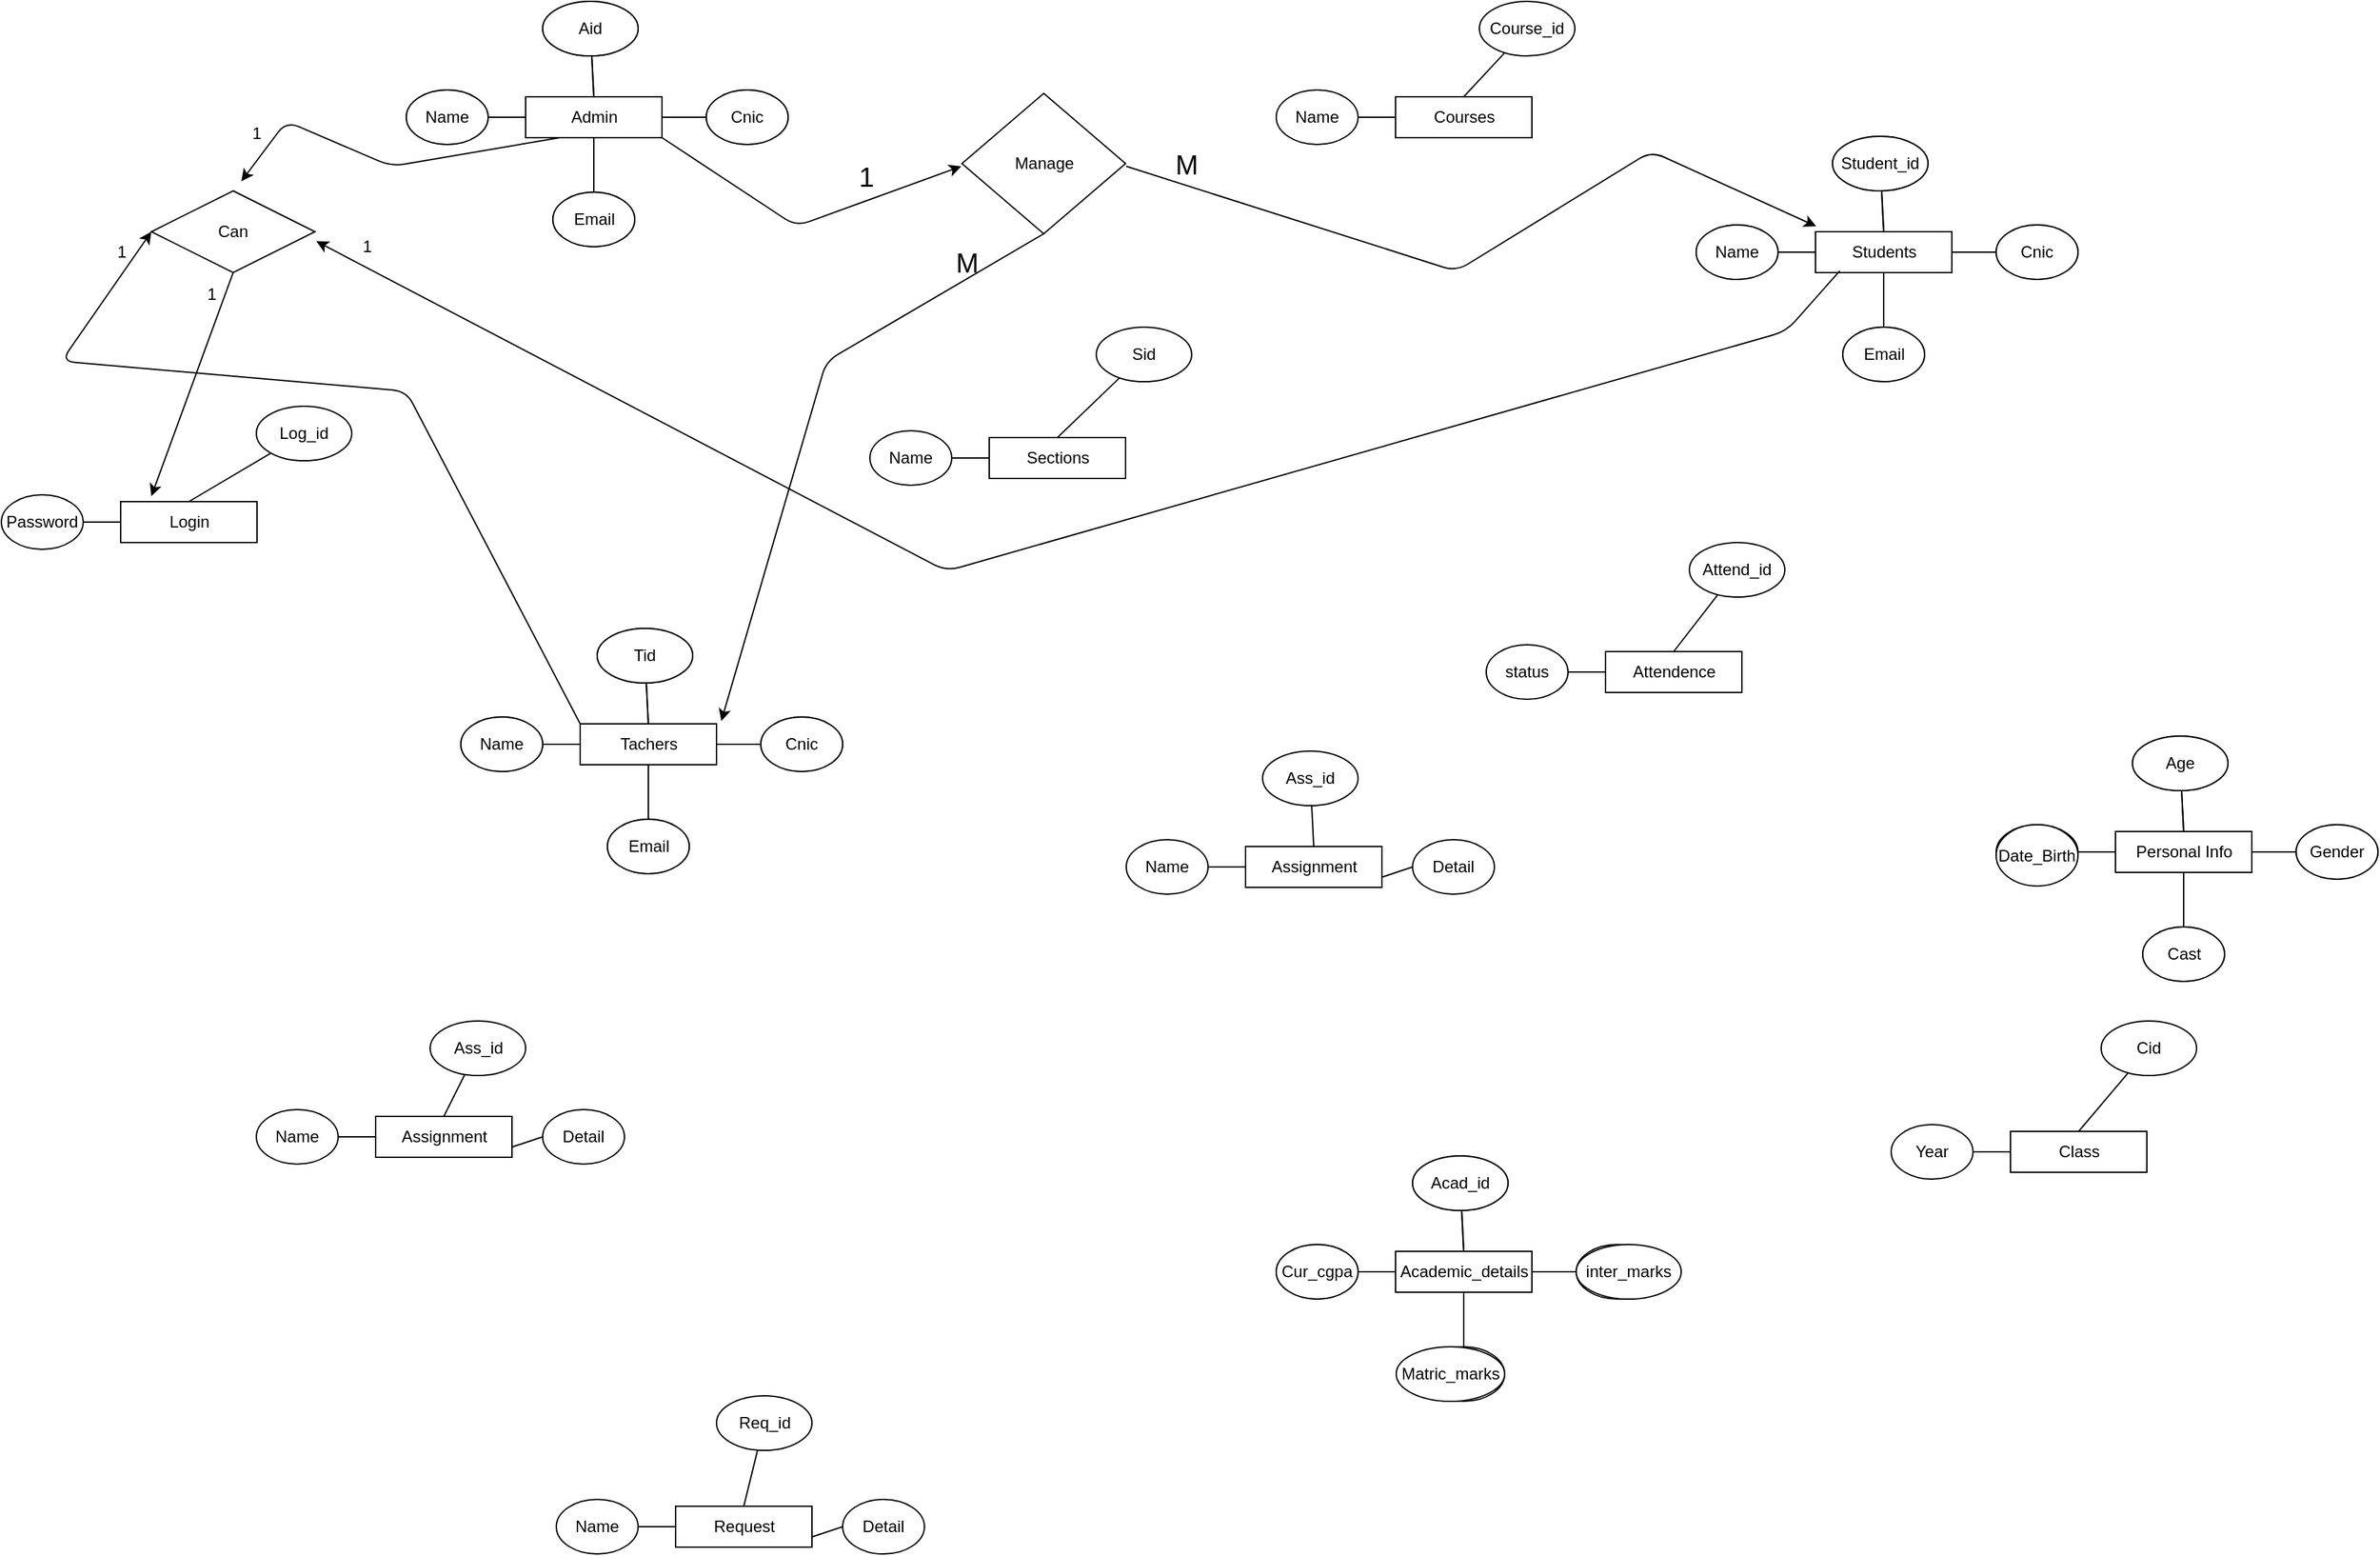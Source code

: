 <mxfile version="13.4.2" type="github">
  <diagram id="qu2YKcgJwEFux7egyNYc" name="Page-1">
    <mxGraphModel dx="1635" dy="770" grid="1" gridSize="11" guides="1" tooltips="1" connect="1" arrows="1" fold="1" page="1" pageScale="1" pageWidth="2000" pageHeight="2000" math="0" shadow="0">
      <root>
        <object label="" id="0">
          <mxCell />
        </object>
        <mxCell id="1" parent="0" />
        <mxCell id="7ZN2Juc46d9L3Nv0C-_P-180" value="Admin" style="rounded=0;whiteSpace=wrap;html=1;" vertex="1" parent="1">
          <mxGeometry x="406.5" y="114" width="100" height="30" as="geometry" />
        </mxCell>
        <mxCell id="7ZN2Juc46d9L3Nv0C-_P-181" value="" style="endArrow=none;html=1;exitX=0.5;exitY=0;exitDx=0;exitDy=0;" edge="1" source="7ZN2Juc46d9L3Nv0C-_P-180" target="7ZN2Juc46d9L3Nv0C-_P-182" parent="1">
          <mxGeometry width="50" height="50" relative="1" as="geometry">
            <mxPoint x="449" y="114" as="sourcePoint" />
            <mxPoint x="484" y="84" as="targetPoint" />
          </mxGeometry>
        </mxCell>
        <mxCell id="7ZN2Juc46d9L3Nv0C-_P-182" value="Aid" style="ellipse;whiteSpace=wrap;html=1;" vertex="1" parent="1">
          <mxGeometry x="419" y="44" width="70" height="40" as="geometry" />
        </mxCell>
        <mxCell id="7ZN2Juc46d9L3Nv0C-_P-183" value="" style="endArrow=none;html=1;entryX=0;entryY=0.5;entryDx=0;entryDy=0;" edge="1" target="7ZN2Juc46d9L3Nv0C-_P-180" parent="1">
          <mxGeometry width="50" height="50" relative="1" as="geometry">
            <mxPoint x="369" y="129" as="sourcePoint" />
            <mxPoint x="399" y="124" as="targetPoint" />
          </mxGeometry>
        </mxCell>
        <mxCell id="7ZN2Juc46d9L3Nv0C-_P-184" value="Name" style="ellipse;whiteSpace=wrap;html=1;" vertex="1" parent="1">
          <mxGeometry x="319" y="109" width="60" height="40" as="geometry" />
        </mxCell>
        <mxCell id="7ZN2Juc46d9L3Nv0C-_P-185" value="Cnic" style="ellipse;whiteSpace=wrap;html=1;" vertex="1" parent="1">
          <mxGeometry x="539" y="109" width="60" height="40" as="geometry" />
        </mxCell>
        <mxCell id="7ZN2Juc46d9L3Nv0C-_P-186" value="" style="endArrow=none;html=1;" edge="1" source="7ZN2Juc46d9L3Nv0C-_P-180" parent="1">
          <mxGeometry width="50" height="50" relative="1" as="geometry">
            <mxPoint x="506.5" y="179" as="sourcePoint" />
            <mxPoint x="539" y="129" as="targetPoint" />
          </mxGeometry>
        </mxCell>
        <mxCell id="7ZN2Juc46d9L3Nv0C-_P-187" value="Email" style="ellipse;whiteSpace=wrap;html=1;" vertex="1" parent="1">
          <mxGeometry x="426.5" y="184" width="60" height="40" as="geometry" />
        </mxCell>
        <mxCell id="7ZN2Juc46d9L3Nv0C-_P-188" value="" style="endArrow=none;html=1;exitX=0.5;exitY=1;exitDx=0;exitDy=0;entryX=0.5;entryY=0;entryDx=0;entryDy=0;" edge="1" source="7ZN2Juc46d9L3Nv0C-_P-180" target="7ZN2Juc46d9L3Nv0C-_P-187" parent="1">
          <mxGeometry width="50" height="50" relative="1" as="geometry">
            <mxPoint x="459" y="154" as="sourcePoint" />
            <mxPoint x="459" y="174" as="targetPoint" />
          </mxGeometry>
        </mxCell>
        <mxCell id="7ZN2Juc46d9L3Nv0C-_P-189" value="Admin" style="rounded=0;whiteSpace=wrap;html=1;" vertex="1" parent="1">
          <mxGeometry x="406.5" y="114" width="100" height="30" as="geometry" />
        </mxCell>
        <mxCell id="7ZN2Juc46d9L3Nv0C-_P-190" value="" style="endArrow=none;html=1;exitX=0.5;exitY=0;exitDx=0;exitDy=0;" edge="1" source="7ZN2Juc46d9L3Nv0C-_P-189" target="7ZN2Juc46d9L3Nv0C-_P-191" parent="1">
          <mxGeometry width="50" height="50" relative="1" as="geometry">
            <mxPoint x="449" y="114" as="sourcePoint" />
            <mxPoint x="484" y="84" as="targetPoint" />
          </mxGeometry>
        </mxCell>
        <mxCell id="7ZN2Juc46d9L3Nv0C-_P-191" value="Aid" style="ellipse;whiteSpace=wrap;html=1;" vertex="1" parent="1">
          <mxGeometry x="419" y="44" width="70" height="40" as="geometry" />
        </mxCell>
        <mxCell id="7ZN2Juc46d9L3Nv0C-_P-192" value="" style="endArrow=none;html=1;entryX=0;entryY=0.5;entryDx=0;entryDy=0;" edge="1" target="7ZN2Juc46d9L3Nv0C-_P-189" parent="1">
          <mxGeometry width="50" height="50" relative="1" as="geometry">
            <mxPoint x="369" y="129" as="sourcePoint" />
            <mxPoint x="399" y="124" as="targetPoint" />
          </mxGeometry>
        </mxCell>
        <mxCell id="7ZN2Juc46d9L3Nv0C-_P-193" value="Name" style="ellipse;whiteSpace=wrap;html=1;" vertex="1" parent="1">
          <mxGeometry x="319" y="109" width="60" height="40" as="geometry" />
        </mxCell>
        <mxCell id="7ZN2Juc46d9L3Nv0C-_P-194" value="Cnic" style="ellipse;whiteSpace=wrap;html=1;" vertex="1" parent="1">
          <mxGeometry x="539" y="109" width="60" height="40" as="geometry" />
        </mxCell>
        <mxCell id="7ZN2Juc46d9L3Nv0C-_P-195" value="" style="endArrow=none;html=1;" edge="1" source="7ZN2Juc46d9L3Nv0C-_P-189" parent="1">
          <mxGeometry width="50" height="50" relative="1" as="geometry">
            <mxPoint x="506.5" y="179" as="sourcePoint" />
            <mxPoint x="539" y="129" as="targetPoint" />
          </mxGeometry>
        </mxCell>
        <mxCell id="7ZN2Juc46d9L3Nv0C-_P-196" value="Email" style="ellipse;whiteSpace=wrap;html=1;" vertex="1" parent="1">
          <mxGeometry x="426.5" y="184" width="60" height="40" as="geometry" />
        </mxCell>
        <mxCell id="7ZN2Juc46d9L3Nv0C-_P-197" value="" style="endArrow=none;html=1;exitX=0.5;exitY=1;exitDx=0;exitDy=0;entryX=0.5;entryY=0;entryDx=0;entryDy=0;" edge="1" source="7ZN2Juc46d9L3Nv0C-_P-189" target="7ZN2Juc46d9L3Nv0C-_P-196" parent="1">
          <mxGeometry width="50" height="50" relative="1" as="geometry">
            <mxPoint x="459" y="154" as="sourcePoint" />
            <mxPoint x="459" y="174" as="targetPoint" />
          </mxGeometry>
        </mxCell>
        <mxCell id="7ZN2Juc46d9L3Nv0C-_P-203" value="Sections" style="rounded=0;whiteSpace=wrap;html=1;" vertex="1" parent="1">
          <mxGeometry x="746.5" y="364" width="100" height="30" as="geometry" />
        </mxCell>
        <mxCell id="7ZN2Juc46d9L3Nv0C-_P-204" value="" style="endArrow=none;html=1;exitX=0.5;exitY=0;exitDx=0;exitDy=0;" edge="1" source="7ZN2Juc46d9L3Nv0C-_P-203" target="7ZN2Juc46d9L3Nv0C-_P-205" parent="1">
          <mxGeometry width="50" height="50" relative="1" as="geometry">
            <mxPoint x="789" y="364" as="sourcePoint" />
            <mxPoint x="824" y="334" as="targetPoint" />
          </mxGeometry>
        </mxCell>
        <mxCell id="7ZN2Juc46d9L3Nv0C-_P-205" value="Sid" style="ellipse;whiteSpace=wrap;html=1;" vertex="1" parent="1">
          <mxGeometry x="825" y="283" width="70" height="40" as="geometry" />
        </mxCell>
        <mxCell id="7ZN2Juc46d9L3Nv0C-_P-206" value="" style="endArrow=none;html=1;entryX=0;entryY=0.5;entryDx=0;entryDy=0;" edge="1" target="7ZN2Juc46d9L3Nv0C-_P-203" parent="1">
          <mxGeometry width="50" height="50" relative="1" as="geometry">
            <mxPoint x="709" y="379" as="sourcePoint" />
            <mxPoint x="739" y="374" as="targetPoint" />
          </mxGeometry>
        </mxCell>
        <mxCell id="7ZN2Juc46d9L3Nv0C-_P-207" value="Name" style="ellipse;whiteSpace=wrap;html=1;" vertex="1" parent="1">
          <mxGeometry x="659" y="359" width="60" height="40" as="geometry" />
        </mxCell>
        <mxCell id="7ZN2Juc46d9L3Nv0C-_P-208" value="Admin" style="rounded=0;whiteSpace=wrap;html=1;" vertex="1" parent="1">
          <mxGeometry x="446.5" y="574" width="100" height="30" as="geometry" />
        </mxCell>
        <mxCell id="7ZN2Juc46d9L3Nv0C-_P-209" value="" style="endArrow=none;html=1;exitX=0.5;exitY=0;exitDx=0;exitDy=0;" edge="1" source="7ZN2Juc46d9L3Nv0C-_P-208" target="7ZN2Juc46d9L3Nv0C-_P-210" parent="1">
          <mxGeometry width="50" height="50" relative="1" as="geometry">
            <mxPoint x="489" y="574" as="sourcePoint" />
            <mxPoint x="524" y="544" as="targetPoint" />
          </mxGeometry>
        </mxCell>
        <mxCell id="7ZN2Juc46d9L3Nv0C-_P-210" value="Aid" style="ellipse;whiteSpace=wrap;html=1;" vertex="1" parent="1">
          <mxGeometry x="459" y="504" width="70" height="40" as="geometry" />
        </mxCell>
        <mxCell id="7ZN2Juc46d9L3Nv0C-_P-211" value="" style="endArrow=none;html=1;entryX=0;entryY=0.5;entryDx=0;entryDy=0;" edge="1" target="7ZN2Juc46d9L3Nv0C-_P-208" parent="1">
          <mxGeometry width="50" height="50" relative="1" as="geometry">
            <mxPoint x="409" y="589" as="sourcePoint" />
            <mxPoint x="439" y="584" as="targetPoint" />
          </mxGeometry>
        </mxCell>
        <mxCell id="7ZN2Juc46d9L3Nv0C-_P-212" value="Name" style="ellipse;whiteSpace=wrap;html=1;" vertex="1" parent="1">
          <mxGeometry x="359" y="569" width="60" height="40" as="geometry" />
        </mxCell>
        <mxCell id="7ZN2Juc46d9L3Nv0C-_P-213" value="Cnic" style="ellipse;whiteSpace=wrap;html=1;" vertex="1" parent="1">
          <mxGeometry x="579" y="569" width="60" height="40" as="geometry" />
        </mxCell>
        <mxCell id="7ZN2Juc46d9L3Nv0C-_P-214" value="" style="endArrow=none;html=1;" edge="1" source="7ZN2Juc46d9L3Nv0C-_P-208" parent="1">
          <mxGeometry width="50" height="50" relative="1" as="geometry">
            <mxPoint x="546.5" y="639" as="sourcePoint" />
            <mxPoint x="579" y="589" as="targetPoint" />
          </mxGeometry>
        </mxCell>
        <mxCell id="7ZN2Juc46d9L3Nv0C-_P-215" value="Email" style="ellipse;whiteSpace=wrap;html=1;" vertex="1" parent="1">
          <mxGeometry x="466.5" y="644" width="60" height="40" as="geometry" />
        </mxCell>
        <mxCell id="7ZN2Juc46d9L3Nv0C-_P-216" value="" style="endArrow=none;html=1;exitX=0.5;exitY=1;exitDx=0;exitDy=0;entryX=0.5;entryY=0;entryDx=0;entryDy=0;" edge="1" source="7ZN2Juc46d9L3Nv0C-_P-208" target="7ZN2Juc46d9L3Nv0C-_P-215" parent="1">
          <mxGeometry width="50" height="50" relative="1" as="geometry">
            <mxPoint x="499" y="614" as="sourcePoint" />
            <mxPoint x="499" y="634" as="targetPoint" />
          </mxGeometry>
        </mxCell>
        <mxCell id="7ZN2Juc46d9L3Nv0C-_P-217" value="Tachers" style="rounded=0;whiteSpace=wrap;html=1;" vertex="1" parent="1">
          <mxGeometry x="446.5" y="574" width="100" height="30" as="geometry" />
        </mxCell>
        <mxCell id="7ZN2Juc46d9L3Nv0C-_P-218" value="" style="endArrow=none;html=1;exitX=0.5;exitY=0;exitDx=0;exitDy=0;" edge="1" source="7ZN2Juc46d9L3Nv0C-_P-217" target="7ZN2Juc46d9L3Nv0C-_P-219" parent="1">
          <mxGeometry width="50" height="50" relative="1" as="geometry">
            <mxPoint x="489" y="574" as="sourcePoint" />
            <mxPoint x="524" y="544" as="targetPoint" />
          </mxGeometry>
        </mxCell>
        <mxCell id="7ZN2Juc46d9L3Nv0C-_P-219" value="Tid" style="ellipse;whiteSpace=wrap;html=1;" vertex="1" parent="1">
          <mxGeometry x="459" y="504" width="70" height="40" as="geometry" />
        </mxCell>
        <mxCell id="7ZN2Juc46d9L3Nv0C-_P-220" value="" style="endArrow=none;html=1;entryX=0;entryY=0.5;entryDx=0;entryDy=0;" edge="1" target="7ZN2Juc46d9L3Nv0C-_P-217" parent="1">
          <mxGeometry width="50" height="50" relative="1" as="geometry">
            <mxPoint x="409" y="589" as="sourcePoint" />
            <mxPoint x="439" y="584" as="targetPoint" />
          </mxGeometry>
        </mxCell>
        <mxCell id="7ZN2Juc46d9L3Nv0C-_P-221" value="Name" style="ellipse;whiteSpace=wrap;html=1;" vertex="1" parent="1">
          <mxGeometry x="359" y="569" width="60" height="40" as="geometry" />
        </mxCell>
        <mxCell id="7ZN2Juc46d9L3Nv0C-_P-222" value="Cnic" style="ellipse;whiteSpace=wrap;html=1;" vertex="1" parent="1">
          <mxGeometry x="579" y="569" width="60" height="40" as="geometry" />
        </mxCell>
        <mxCell id="7ZN2Juc46d9L3Nv0C-_P-223" value="" style="endArrow=none;html=1;" edge="1" source="7ZN2Juc46d9L3Nv0C-_P-217" parent="1">
          <mxGeometry width="50" height="50" relative="1" as="geometry">
            <mxPoint x="546.5" y="639" as="sourcePoint" />
            <mxPoint x="579" y="589" as="targetPoint" />
          </mxGeometry>
        </mxCell>
        <mxCell id="7ZN2Juc46d9L3Nv0C-_P-224" value="Email" style="ellipse;whiteSpace=wrap;html=1;" vertex="1" parent="1">
          <mxGeometry x="466.5" y="644" width="60" height="40" as="geometry" />
        </mxCell>
        <mxCell id="7ZN2Juc46d9L3Nv0C-_P-225" value="" style="endArrow=none;html=1;exitX=0.5;exitY=1;exitDx=0;exitDy=0;entryX=0.5;entryY=0;entryDx=0;entryDy=0;" edge="1" source="7ZN2Juc46d9L3Nv0C-_P-217" target="7ZN2Juc46d9L3Nv0C-_P-224" parent="1">
          <mxGeometry width="50" height="50" relative="1" as="geometry">
            <mxPoint x="499" y="614" as="sourcePoint" />
            <mxPoint x="499" y="634" as="targetPoint" />
          </mxGeometry>
        </mxCell>
        <mxCell id="7ZN2Juc46d9L3Nv0C-_P-244" value="Admin" style="rounded=0;whiteSpace=wrap;html=1;" vertex="1" parent="1">
          <mxGeometry x="1352.5" y="213" width="100" height="30" as="geometry" />
        </mxCell>
        <mxCell id="7ZN2Juc46d9L3Nv0C-_P-245" value="" style="endArrow=none;html=1;exitX=0.5;exitY=0;exitDx=0;exitDy=0;" edge="1" source="7ZN2Juc46d9L3Nv0C-_P-244" target="7ZN2Juc46d9L3Nv0C-_P-246" parent="1">
          <mxGeometry width="50" height="50" relative="1" as="geometry">
            <mxPoint x="1395" y="213" as="sourcePoint" />
            <mxPoint x="1430" y="183" as="targetPoint" />
          </mxGeometry>
        </mxCell>
        <mxCell id="7ZN2Juc46d9L3Nv0C-_P-246" value="Aid" style="ellipse;whiteSpace=wrap;html=1;" vertex="1" parent="1">
          <mxGeometry x="1365" y="143" width="70" height="40" as="geometry" />
        </mxCell>
        <mxCell id="7ZN2Juc46d9L3Nv0C-_P-247" value="" style="endArrow=none;html=1;entryX=0;entryY=0.5;entryDx=0;entryDy=0;" edge="1" target="7ZN2Juc46d9L3Nv0C-_P-244" parent="1">
          <mxGeometry width="50" height="50" relative="1" as="geometry">
            <mxPoint x="1315" y="228" as="sourcePoint" />
            <mxPoint x="1345" y="223" as="targetPoint" />
          </mxGeometry>
        </mxCell>
        <mxCell id="7ZN2Juc46d9L3Nv0C-_P-248" value="Name" style="ellipse;whiteSpace=wrap;html=1;" vertex="1" parent="1">
          <mxGeometry x="1265" y="208" width="60" height="40" as="geometry" />
        </mxCell>
        <mxCell id="7ZN2Juc46d9L3Nv0C-_P-249" value="Cnic" style="ellipse;whiteSpace=wrap;html=1;" vertex="1" parent="1">
          <mxGeometry x="1485" y="208" width="60" height="40" as="geometry" />
        </mxCell>
        <mxCell id="7ZN2Juc46d9L3Nv0C-_P-250" value="" style="endArrow=none;html=1;" edge="1" source="7ZN2Juc46d9L3Nv0C-_P-244" parent="1">
          <mxGeometry width="50" height="50" relative="1" as="geometry">
            <mxPoint x="1452.5" y="278" as="sourcePoint" />
            <mxPoint x="1485" y="228" as="targetPoint" />
          </mxGeometry>
        </mxCell>
        <mxCell id="7ZN2Juc46d9L3Nv0C-_P-251" value="Email" style="ellipse;whiteSpace=wrap;html=1;" vertex="1" parent="1">
          <mxGeometry x="1372.5" y="283" width="60" height="40" as="geometry" />
        </mxCell>
        <mxCell id="7ZN2Juc46d9L3Nv0C-_P-252" value="" style="endArrow=none;html=1;exitX=0.5;exitY=1;exitDx=0;exitDy=0;entryX=0.5;entryY=0;entryDx=0;entryDy=0;" edge="1" source="7ZN2Juc46d9L3Nv0C-_P-244" target="7ZN2Juc46d9L3Nv0C-_P-251" parent="1">
          <mxGeometry width="50" height="50" relative="1" as="geometry">
            <mxPoint x="1405" y="253" as="sourcePoint" />
            <mxPoint x="1405" y="273" as="targetPoint" />
          </mxGeometry>
        </mxCell>
        <mxCell id="7ZN2Juc46d9L3Nv0C-_P-253" value="Students" style="rounded=0;whiteSpace=wrap;html=1;" vertex="1" parent="1">
          <mxGeometry x="1352.5" y="213" width="100" height="30" as="geometry" />
        </mxCell>
        <mxCell id="7ZN2Juc46d9L3Nv0C-_P-254" value="" style="endArrow=none;html=1;exitX=0.5;exitY=0;exitDx=0;exitDy=0;" edge="1" source="7ZN2Juc46d9L3Nv0C-_P-253" target="7ZN2Juc46d9L3Nv0C-_P-255" parent="1">
          <mxGeometry width="50" height="50" relative="1" as="geometry">
            <mxPoint x="1395" y="213" as="sourcePoint" />
            <mxPoint x="1430" y="183" as="targetPoint" />
          </mxGeometry>
        </mxCell>
        <mxCell id="7ZN2Juc46d9L3Nv0C-_P-255" value="Student_id" style="ellipse;whiteSpace=wrap;html=1;" vertex="1" parent="1">
          <mxGeometry x="1365" y="143" width="70" height="40" as="geometry" />
        </mxCell>
        <mxCell id="7ZN2Juc46d9L3Nv0C-_P-256" value="" style="endArrow=none;html=1;entryX=0;entryY=0.5;entryDx=0;entryDy=0;" edge="1" target="7ZN2Juc46d9L3Nv0C-_P-253" parent="1">
          <mxGeometry width="50" height="50" relative="1" as="geometry">
            <mxPoint x="1315" y="228" as="sourcePoint" />
            <mxPoint x="1345" y="223" as="targetPoint" />
          </mxGeometry>
        </mxCell>
        <mxCell id="7ZN2Juc46d9L3Nv0C-_P-257" value="Name" style="ellipse;whiteSpace=wrap;html=1;" vertex="1" parent="1">
          <mxGeometry x="1265" y="208" width="60" height="40" as="geometry" />
        </mxCell>
        <mxCell id="7ZN2Juc46d9L3Nv0C-_P-258" value="Cnic" style="ellipse;whiteSpace=wrap;html=1;" vertex="1" parent="1">
          <mxGeometry x="1485" y="208" width="60" height="40" as="geometry" />
        </mxCell>
        <mxCell id="7ZN2Juc46d9L3Nv0C-_P-259" value="" style="endArrow=none;html=1;" edge="1" source="7ZN2Juc46d9L3Nv0C-_P-253" parent="1">
          <mxGeometry width="50" height="50" relative="1" as="geometry">
            <mxPoint x="1452.5" y="278" as="sourcePoint" />
            <mxPoint x="1485" y="228" as="targetPoint" />
          </mxGeometry>
        </mxCell>
        <mxCell id="7ZN2Juc46d9L3Nv0C-_P-260" value="Email" style="ellipse;whiteSpace=wrap;html=1;" vertex="1" parent="1">
          <mxGeometry x="1372.5" y="283" width="60" height="40" as="geometry" />
        </mxCell>
        <mxCell id="7ZN2Juc46d9L3Nv0C-_P-261" value="" style="endArrow=none;html=1;exitX=0.5;exitY=1;exitDx=0;exitDy=0;entryX=0.5;entryY=0;entryDx=0;entryDy=0;" edge="1" source="7ZN2Juc46d9L3Nv0C-_P-253" target="7ZN2Juc46d9L3Nv0C-_P-260" parent="1">
          <mxGeometry width="50" height="50" relative="1" as="geometry">
            <mxPoint x="1405" y="253" as="sourcePoint" />
            <mxPoint x="1405" y="273" as="targetPoint" />
          </mxGeometry>
        </mxCell>
        <mxCell id="7ZN2Juc46d9L3Nv0C-_P-262" value="Attendence" style="rounded=0;whiteSpace=wrap;html=1;" vertex="1" parent="1">
          <mxGeometry x="1198.5" y="521" width="100" height="30" as="geometry" />
        </mxCell>
        <mxCell id="7ZN2Juc46d9L3Nv0C-_P-263" value="" style="endArrow=none;html=1;exitX=0.5;exitY=0;exitDx=0;exitDy=0;" edge="1" source="7ZN2Juc46d9L3Nv0C-_P-262" target="7ZN2Juc46d9L3Nv0C-_P-264" parent="1">
          <mxGeometry width="50" height="50" relative="1" as="geometry">
            <mxPoint x="1241" y="521" as="sourcePoint" />
            <mxPoint x="1276" y="491" as="targetPoint" />
          </mxGeometry>
        </mxCell>
        <mxCell id="7ZN2Juc46d9L3Nv0C-_P-264" value="Attend_id" style="ellipse;whiteSpace=wrap;html=1;" vertex="1" parent="1">
          <mxGeometry x="1260" y="441" width="70" height="40" as="geometry" />
        </mxCell>
        <mxCell id="7ZN2Juc46d9L3Nv0C-_P-265" value="" style="endArrow=none;html=1;entryX=0;entryY=0.5;entryDx=0;entryDy=0;" edge="1" target="7ZN2Juc46d9L3Nv0C-_P-262" parent="1">
          <mxGeometry width="50" height="50" relative="1" as="geometry">
            <mxPoint x="1161" y="536" as="sourcePoint" />
            <mxPoint x="1191" y="531" as="targetPoint" />
          </mxGeometry>
        </mxCell>
        <mxCell id="7ZN2Juc46d9L3Nv0C-_P-266" value="status" style="ellipse;whiteSpace=wrap;html=1;" vertex="1" parent="1">
          <mxGeometry x="1111" y="516" width="60" height="40" as="geometry" />
        </mxCell>
        <mxCell id="7ZN2Juc46d9L3Nv0C-_P-267" value="Courses" style="rounded=0;whiteSpace=wrap;html=1;" vertex="1" parent="1">
          <mxGeometry x="1044.5" y="114" width="100" height="30" as="geometry" />
        </mxCell>
        <mxCell id="7ZN2Juc46d9L3Nv0C-_P-268" value="" style="endArrow=none;html=1;exitX=0.5;exitY=0;exitDx=0;exitDy=0;" edge="1" source="7ZN2Juc46d9L3Nv0C-_P-267" target="7ZN2Juc46d9L3Nv0C-_P-269" parent="1">
          <mxGeometry width="50" height="50" relative="1" as="geometry">
            <mxPoint x="1087" y="114" as="sourcePoint" />
            <mxPoint x="1122" y="84" as="targetPoint" />
          </mxGeometry>
        </mxCell>
        <mxCell id="7ZN2Juc46d9L3Nv0C-_P-269" value="Course_id" style="ellipse;whiteSpace=wrap;html=1;" vertex="1" parent="1">
          <mxGeometry x="1106" y="44" width="70" height="40" as="geometry" />
        </mxCell>
        <mxCell id="7ZN2Juc46d9L3Nv0C-_P-270" value="" style="endArrow=none;html=1;entryX=0;entryY=0.5;entryDx=0;entryDy=0;" edge="1" target="7ZN2Juc46d9L3Nv0C-_P-267" parent="1">
          <mxGeometry width="50" height="50" relative="1" as="geometry">
            <mxPoint x="1007" y="129" as="sourcePoint" />
            <mxPoint x="1037" y="124" as="targetPoint" />
          </mxGeometry>
        </mxCell>
        <mxCell id="7ZN2Juc46d9L3Nv0C-_P-271" value="Name" style="ellipse;whiteSpace=wrap;html=1;" vertex="1" parent="1">
          <mxGeometry x="957" y="109" width="60" height="40" as="geometry" />
        </mxCell>
        <mxCell id="7ZN2Juc46d9L3Nv0C-_P-272" value="Assignment" style="rounded=0;whiteSpace=wrap;html=1;" vertex="1" parent="1">
          <mxGeometry x="934.5" y="664" width="100" height="30" as="geometry" />
        </mxCell>
        <mxCell id="7ZN2Juc46d9L3Nv0C-_P-273" value="" style="endArrow=none;html=1;exitX=0.5;exitY=0;exitDx=0;exitDy=0;" edge="1" source="7ZN2Juc46d9L3Nv0C-_P-272" target="7ZN2Juc46d9L3Nv0C-_P-274" parent="1">
          <mxGeometry width="50" height="50" relative="1" as="geometry">
            <mxPoint x="977" y="664" as="sourcePoint" />
            <mxPoint x="1012" y="634" as="targetPoint" />
          </mxGeometry>
        </mxCell>
        <mxCell id="7ZN2Juc46d9L3Nv0C-_P-274" value="Ass_id" style="ellipse;whiteSpace=wrap;html=1;" vertex="1" parent="1">
          <mxGeometry x="947" y="594" width="70" height="40" as="geometry" />
        </mxCell>
        <mxCell id="7ZN2Juc46d9L3Nv0C-_P-275" value="" style="endArrow=none;html=1;entryX=0;entryY=0.5;entryDx=0;entryDy=0;" edge="1" target="7ZN2Juc46d9L3Nv0C-_P-272" parent="1">
          <mxGeometry width="50" height="50" relative="1" as="geometry">
            <mxPoint x="897" y="679" as="sourcePoint" />
            <mxPoint x="927" y="674" as="targetPoint" />
          </mxGeometry>
        </mxCell>
        <mxCell id="7ZN2Juc46d9L3Nv0C-_P-276" value="Name" style="ellipse;whiteSpace=wrap;html=1;" vertex="1" parent="1">
          <mxGeometry x="847" y="659" width="60" height="40" as="geometry" />
        </mxCell>
        <mxCell id="7ZN2Juc46d9L3Nv0C-_P-277" value="Detail" style="ellipse;whiteSpace=wrap;html=1;" vertex="1" parent="1">
          <mxGeometry x="1057" y="659" width="60" height="40" as="geometry" />
        </mxCell>
        <mxCell id="7ZN2Juc46d9L3Nv0C-_P-278" value="" style="endArrow=none;html=1;exitX=1;exitY=0.75;exitDx=0;exitDy=0;entryX=0;entryY=0.5;entryDx=0;entryDy=0;" edge="1" parent="1" source="7ZN2Juc46d9L3Nv0C-_P-272" target="7ZN2Juc46d9L3Nv0C-_P-277">
          <mxGeometry width="50" height="50" relative="1" as="geometry">
            <mxPoint x="1045" y="671" as="sourcePoint" />
            <mxPoint x="1043.3" y="640.995" as="targetPoint" />
          </mxGeometry>
        </mxCell>
        <mxCell id="7ZN2Juc46d9L3Nv0C-_P-279" value="Admin" style="rounded=0;whiteSpace=wrap;html=1;" vertex="1" parent="1">
          <mxGeometry x="1572.5" y="653" width="100" height="30" as="geometry" />
        </mxCell>
        <mxCell id="7ZN2Juc46d9L3Nv0C-_P-280" value="" style="endArrow=none;html=1;exitX=0.5;exitY=0;exitDx=0;exitDy=0;" edge="1" source="7ZN2Juc46d9L3Nv0C-_P-279" target="7ZN2Juc46d9L3Nv0C-_P-281" parent="1">
          <mxGeometry width="50" height="50" relative="1" as="geometry">
            <mxPoint x="1615" y="653" as="sourcePoint" />
            <mxPoint x="1650" y="623" as="targetPoint" />
          </mxGeometry>
        </mxCell>
        <mxCell id="7ZN2Juc46d9L3Nv0C-_P-281" value="Aid" style="ellipse;whiteSpace=wrap;html=1;" vertex="1" parent="1">
          <mxGeometry x="1585" y="583" width="70" height="40" as="geometry" />
        </mxCell>
        <mxCell id="7ZN2Juc46d9L3Nv0C-_P-282" value="" style="endArrow=none;html=1;entryX=0;entryY=0.5;entryDx=0;entryDy=0;" edge="1" target="7ZN2Juc46d9L3Nv0C-_P-279" parent="1">
          <mxGeometry width="50" height="50" relative="1" as="geometry">
            <mxPoint x="1535" y="668" as="sourcePoint" />
            <mxPoint x="1565" y="663" as="targetPoint" />
          </mxGeometry>
        </mxCell>
        <mxCell id="7ZN2Juc46d9L3Nv0C-_P-283" value="Name" style="ellipse;whiteSpace=wrap;html=1;" vertex="1" parent="1">
          <mxGeometry x="1485" y="648" width="60" height="40" as="geometry" />
        </mxCell>
        <mxCell id="7ZN2Juc46d9L3Nv0C-_P-284" value="Cnic" style="ellipse;whiteSpace=wrap;html=1;" vertex="1" parent="1">
          <mxGeometry x="1705" y="648" width="60" height="40" as="geometry" />
        </mxCell>
        <mxCell id="7ZN2Juc46d9L3Nv0C-_P-285" value="" style="endArrow=none;html=1;" edge="1" source="7ZN2Juc46d9L3Nv0C-_P-279" parent="1">
          <mxGeometry width="50" height="50" relative="1" as="geometry">
            <mxPoint x="1672.5" y="718" as="sourcePoint" />
            <mxPoint x="1705" y="668" as="targetPoint" />
          </mxGeometry>
        </mxCell>
        <mxCell id="7ZN2Juc46d9L3Nv0C-_P-286" value="Email" style="ellipse;whiteSpace=wrap;html=1;" vertex="1" parent="1">
          <mxGeometry x="1592.5" y="723" width="60" height="40" as="geometry" />
        </mxCell>
        <mxCell id="7ZN2Juc46d9L3Nv0C-_P-287" value="" style="endArrow=none;html=1;exitX=0.5;exitY=1;exitDx=0;exitDy=0;entryX=0.5;entryY=0;entryDx=0;entryDy=0;" edge="1" source="7ZN2Juc46d9L3Nv0C-_P-279" target="7ZN2Juc46d9L3Nv0C-_P-286" parent="1">
          <mxGeometry width="50" height="50" relative="1" as="geometry">
            <mxPoint x="1625" y="693" as="sourcePoint" />
            <mxPoint x="1625" y="713" as="targetPoint" />
          </mxGeometry>
        </mxCell>
        <mxCell id="7ZN2Juc46d9L3Nv0C-_P-288" value="Personal Info" style="rounded=0;whiteSpace=wrap;html=1;" vertex="1" parent="1">
          <mxGeometry x="1572.5" y="653" width="100" height="30" as="geometry" />
        </mxCell>
        <mxCell id="7ZN2Juc46d9L3Nv0C-_P-289" value="" style="endArrow=none;html=1;exitX=0.5;exitY=0;exitDx=0;exitDy=0;" edge="1" source="7ZN2Juc46d9L3Nv0C-_P-288" target="7ZN2Juc46d9L3Nv0C-_P-290" parent="1">
          <mxGeometry width="50" height="50" relative="1" as="geometry">
            <mxPoint x="1615" y="653" as="sourcePoint" />
            <mxPoint x="1650" y="623" as="targetPoint" />
          </mxGeometry>
        </mxCell>
        <mxCell id="7ZN2Juc46d9L3Nv0C-_P-290" value="Age" style="ellipse;whiteSpace=wrap;html=1;" vertex="1" parent="1">
          <mxGeometry x="1585" y="583" width="70" height="40" as="geometry" />
        </mxCell>
        <mxCell id="7ZN2Juc46d9L3Nv0C-_P-291" value="" style="endArrow=none;html=1;entryX=0;entryY=0.5;entryDx=0;entryDy=0;" edge="1" target="7ZN2Juc46d9L3Nv0C-_P-288" parent="1">
          <mxGeometry width="50" height="50" relative="1" as="geometry">
            <mxPoint x="1535" y="668" as="sourcePoint" />
            <mxPoint x="1565" y="663" as="targetPoint" />
          </mxGeometry>
        </mxCell>
        <mxCell id="7ZN2Juc46d9L3Nv0C-_P-292" value="Date_Birth" style="ellipse;whiteSpace=wrap;html=1;" vertex="1" parent="1">
          <mxGeometry x="1485" y="648" width="60" height="45" as="geometry" />
        </mxCell>
        <mxCell id="7ZN2Juc46d9L3Nv0C-_P-293" value="Gender" style="ellipse;whiteSpace=wrap;html=1;" vertex="1" parent="1">
          <mxGeometry x="1705" y="648" width="60" height="40" as="geometry" />
        </mxCell>
        <mxCell id="7ZN2Juc46d9L3Nv0C-_P-294" value="" style="endArrow=none;html=1;" edge="1" source="7ZN2Juc46d9L3Nv0C-_P-288" parent="1">
          <mxGeometry width="50" height="50" relative="1" as="geometry">
            <mxPoint x="1672.5" y="718" as="sourcePoint" />
            <mxPoint x="1705" y="668" as="targetPoint" />
          </mxGeometry>
        </mxCell>
        <mxCell id="7ZN2Juc46d9L3Nv0C-_P-295" value="Cast" style="ellipse;whiteSpace=wrap;html=1;" vertex="1" parent="1">
          <mxGeometry x="1592.5" y="723" width="60" height="40" as="geometry" />
        </mxCell>
        <mxCell id="7ZN2Juc46d9L3Nv0C-_P-296" value="" style="endArrow=none;html=1;exitX=0.5;exitY=1;exitDx=0;exitDy=0;entryX=0.5;entryY=0;entryDx=0;entryDy=0;" edge="1" source="7ZN2Juc46d9L3Nv0C-_P-288" target="7ZN2Juc46d9L3Nv0C-_P-295" parent="1">
          <mxGeometry width="50" height="50" relative="1" as="geometry">
            <mxPoint x="1625" y="693" as="sourcePoint" />
            <mxPoint x="1625" y="713" as="targetPoint" />
          </mxGeometry>
        </mxCell>
        <mxCell id="7ZN2Juc46d9L3Nv0C-_P-302" value="Assignment" style="rounded=0;whiteSpace=wrap;html=1;" vertex="1" parent="1">
          <mxGeometry x="296.5" y="862" width="100" height="30" as="geometry" />
        </mxCell>
        <mxCell id="7ZN2Juc46d9L3Nv0C-_P-303" value="" style="endArrow=none;html=1;exitX=0.5;exitY=0;exitDx=0;exitDy=0;" edge="1" source="7ZN2Juc46d9L3Nv0C-_P-302" target="7ZN2Juc46d9L3Nv0C-_P-304" parent="1">
          <mxGeometry width="50" height="50" relative="1" as="geometry">
            <mxPoint x="339" y="862" as="sourcePoint" />
            <mxPoint x="374" y="832" as="targetPoint" />
          </mxGeometry>
        </mxCell>
        <mxCell id="7ZN2Juc46d9L3Nv0C-_P-304" value="Ass_id" style="ellipse;whiteSpace=wrap;html=1;" vertex="1" parent="1">
          <mxGeometry x="336.5" y="792" width="70" height="40" as="geometry" />
        </mxCell>
        <mxCell id="7ZN2Juc46d9L3Nv0C-_P-305" value="" style="endArrow=none;html=1;entryX=0;entryY=0.5;entryDx=0;entryDy=0;" edge="1" target="7ZN2Juc46d9L3Nv0C-_P-302" parent="1">
          <mxGeometry width="50" height="50" relative="1" as="geometry">
            <mxPoint x="259" y="877" as="sourcePoint" />
            <mxPoint x="289" y="872" as="targetPoint" />
          </mxGeometry>
        </mxCell>
        <mxCell id="7ZN2Juc46d9L3Nv0C-_P-306" value="Name" style="ellipse;whiteSpace=wrap;html=1;" vertex="1" parent="1">
          <mxGeometry x="209" y="857" width="60" height="40" as="geometry" />
        </mxCell>
        <mxCell id="7ZN2Juc46d9L3Nv0C-_P-307" value="Detail" style="ellipse;whiteSpace=wrap;html=1;" vertex="1" parent="1">
          <mxGeometry x="419" y="857" width="60" height="40" as="geometry" />
        </mxCell>
        <mxCell id="7ZN2Juc46d9L3Nv0C-_P-308" value="" style="endArrow=none;html=1;exitX=1;exitY=0.75;exitDx=0;exitDy=0;entryX=0;entryY=0.5;entryDx=0;entryDy=0;" edge="1" source="7ZN2Juc46d9L3Nv0C-_P-302" target="7ZN2Juc46d9L3Nv0C-_P-307" parent="1">
          <mxGeometry width="50" height="50" relative="1" as="geometry">
            <mxPoint x="407" y="869" as="sourcePoint" />
            <mxPoint x="405.3" y="838.995" as="targetPoint" />
          </mxGeometry>
        </mxCell>
        <mxCell id="7ZN2Juc46d9L3Nv0C-_P-346" value="Admin" style="rounded=0;whiteSpace=wrap;html=1;" vertex="1" parent="1">
          <mxGeometry x="1044.5" y="961" width="100" height="30" as="geometry" />
        </mxCell>
        <mxCell id="7ZN2Juc46d9L3Nv0C-_P-347" value="" style="endArrow=none;html=1;exitX=0.5;exitY=0;exitDx=0;exitDy=0;" edge="1" source="7ZN2Juc46d9L3Nv0C-_P-346" target="7ZN2Juc46d9L3Nv0C-_P-348" parent="1">
          <mxGeometry width="50" height="50" relative="1" as="geometry">
            <mxPoint x="1087" y="961" as="sourcePoint" />
            <mxPoint x="1122" y="931" as="targetPoint" />
          </mxGeometry>
        </mxCell>
        <mxCell id="7ZN2Juc46d9L3Nv0C-_P-348" value="Aid" style="ellipse;whiteSpace=wrap;html=1;" vertex="1" parent="1">
          <mxGeometry x="1057" y="891" width="70" height="40" as="geometry" />
        </mxCell>
        <mxCell id="7ZN2Juc46d9L3Nv0C-_P-349" value="" style="endArrow=none;html=1;entryX=0;entryY=0.5;entryDx=0;entryDy=0;" edge="1" target="7ZN2Juc46d9L3Nv0C-_P-346" parent="1">
          <mxGeometry width="50" height="50" relative="1" as="geometry">
            <mxPoint x="1007" y="976" as="sourcePoint" />
            <mxPoint x="1037" y="971" as="targetPoint" />
          </mxGeometry>
        </mxCell>
        <mxCell id="7ZN2Juc46d9L3Nv0C-_P-350" value="Name" style="ellipse;whiteSpace=wrap;html=1;" vertex="1" parent="1">
          <mxGeometry x="957" y="956" width="60" height="40" as="geometry" />
        </mxCell>
        <mxCell id="7ZN2Juc46d9L3Nv0C-_P-351" value="Cnic" style="ellipse;whiteSpace=wrap;html=1;" vertex="1" parent="1">
          <mxGeometry x="1177" y="956" width="60" height="40" as="geometry" />
        </mxCell>
        <mxCell id="7ZN2Juc46d9L3Nv0C-_P-352" value="" style="endArrow=none;html=1;" edge="1" source="7ZN2Juc46d9L3Nv0C-_P-346" parent="1">
          <mxGeometry width="50" height="50" relative="1" as="geometry">
            <mxPoint x="1144.5" y="1026" as="sourcePoint" />
            <mxPoint x="1177" y="976" as="targetPoint" />
          </mxGeometry>
        </mxCell>
        <mxCell id="7ZN2Juc46d9L3Nv0C-_P-353" value="Email" style="ellipse;whiteSpace=wrap;html=1;" vertex="1" parent="1">
          <mxGeometry x="1064.5" y="1031" width="60" height="40" as="geometry" />
        </mxCell>
        <mxCell id="7ZN2Juc46d9L3Nv0C-_P-354" value="" style="endArrow=none;html=1;exitX=0.5;exitY=1;exitDx=0;exitDy=0;entryX=0.5;entryY=0;entryDx=0;entryDy=0;" edge="1" source="7ZN2Juc46d9L3Nv0C-_P-346" target="7ZN2Juc46d9L3Nv0C-_P-353" parent="1">
          <mxGeometry width="50" height="50" relative="1" as="geometry">
            <mxPoint x="1097" y="1001" as="sourcePoint" />
            <mxPoint x="1097" y="1021" as="targetPoint" />
          </mxGeometry>
        </mxCell>
        <mxCell id="7ZN2Juc46d9L3Nv0C-_P-355" value="Academic_details" style="rounded=0;whiteSpace=wrap;html=1;" vertex="1" parent="1">
          <mxGeometry x="1044.5" y="961" width="100" height="30" as="geometry" />
        </mxCell>
        <mxCell id="7ZN2Juc46d9L3Nv0C-_P-356" value="" style="endArrow=none;html=1;exitX=0.5;exitY=0;exitDx=0;exitDy=0;" edge="1" source="7ZN2Juc46d9L3Nv0C-_P-355" target="7ZN2Juc46d9L3Nv0C-_P-357" parent="1">
          <mxGeometry width="50" height="50" relative="1" as="geometry">
            <mxPoint x="1087" y="961" as="sourcePoint" />
            <mxPoint x="1122" y="931" as="targetPoint" />
          </mxGeometry>
        </mxCell>
        <mxCell id="7ZN2Juc46d9L3Nv0C-_P-357" value="Acad_id" style="ellipse;whiteSpace=wrap;html=1;" vertex="1" parent="1">
          <mxGeometry x="1057" y="891" width="70" height="40" as="geometry" />
        </mxCell>
        <mxCell id="7ZN2Juc46d9L3Nv0C-_P-358" value="" style="endArrow=none;html=1;entryX=0;entryY=0.5;entryDx=0;entryDy=0;" edge="1" target="7ZN2Juc46d9L3Nv0C-_P-355" parent="1">
          <mxGeometry width="50" height="50" relative="1" as="geometry">
            <mxPoint x="1007" y="976" as="sourcePoint" />
            <mxPoint x="1037" y="971" as="targetPoint" />
          </mxGeometry>
        </mxCell>
        <mxCell id="7ZN2Juc46d9L3Nv0C-_P-359" value="Cur_cgpa" style="ellipse;whiteSpace=wrap;html=1;" vertex="1" parent="1">
          <mxGeometry x="957" y="956" width="60" height="40" as="geometry" />
        </mxCell>
        <mxCell id="7ZN2Juc46d9L3Nv0C-_P-360" value="inter_marks" style="ellipse;whiteSpace=wrap;html=1;" vertex="1" parent="1">
          <mxGeometry x="1177" y="956" width="77" height="40" as="geometry" />
        </mxCell>
        <mxCell id="7ZN2Juc46d9L3Nv0C-_P-361" value="" style="endArrow=none;html=1;" edge="1" source="7ZN2Juc46d9L3Nv0C-_P-355" parent="1">
          <mxGeometry width="50" height="50" relative="1" as="geometry">
            <mxPoint x="1144.5" y="1026" as="sourcePoint" />
            <mxPoint x="1177" y="976" as="targetPoint" />
          </mxGeometry>
        </mxCell>
        <mxCell id="7ZN2Juc46d9L3Nv0C-_P-362" value="Matric_marks" style="ellipse;whiteSpace=wrap;html=1;" vertex="1" parent="1">
          <mxGeometry x="1045" y="1031" width="79.5" height="40" as="geometry" />
        </mxCell>
        <mxCell id="7ZN2Juc46d9L3Nv0C-_P-364" value="Request" style="rounded=0;whiteSpace=wrap;html=1;" vertex="1" parent="1">
          <mxGeometry x="516.5" y="1148" width="100" height="30" as="geometry" />
        </mxCell>
        <mxCell id="7ZN2Juc46d9L3Nv0C-_P-365" value="" style="endArrow=none;html=1;exitX=0.5;exitY=0;exitDx=0;exitDy=0;" edge="1" source="7ZN2Juc46d9L3Nv0C-_P-364" target="7ZN2Juc46d9L3Nv0C-_P-366" parent="1">
          <mxGeometry width="50" height="50" relative="1" as="geometry">
            <mxPoint x="559" y="1148" as="sourcePoint" />
            <mxPoint x="594" y="1118" as="targetPoint" />
          </mxGeometry>
        </mxCell>
        <mxCell id="7ZN2Juc46d9L3Nv0C-_P-366" value="Req_id" style="ellipse;whiteSpace=wrap;html=1;" vertex="1" parent="1">
          <mxGeometry x="546.5" y="1067" width="70" height="40" as="geometry" />
        </mxCell>
        <mxCell id="7ZN2Juc46d9L3Nv0C-_P-367" value="" style="endArrow=none;html=1;entryX=0;entryY=0.5;entryDx=0;entryDy=0;" edge="1" target="7ZN2Juc46d9L3Nv0C-_P-364" parent="1">
          <mxGeometry width="50" height="50" relative="1" as="geometry">
            <mxPoint x="479" y="1163" as="sourcePoint" />
            <mxPoint x="509" y="1158" as="targetPoint" />
          </mxGeometry>
        </mxCell>
        <mxCell id="7ZN2Juc46d9L3Nv0C-_P-368" value="Name" style="ellipse;whiteSpace=wrap;html=1;" vertex="1" parent="1">
          <mxGeometry x="429" y="1143" width="60" height="40" as="geometry" />
        </mxCell>
        <mxCell id="7ZN2Juc46d9L3Nv0C-_P-369" value="Detail" style="ellipse;whiteSpace=wrap;html=1;" vertex="1" parent="1">
          <mxGeometry x="639" y="1143" width="60" height="40" as="geometry" />
        </mxCell>
        <mxCell id="7ZN2Juc46d9L3Nv0C-_P-370" value="" style="endArrow=none;html=1;exitX=1;exitY=0.75;exitDx=0;exitDy=0;entryX=0;entryY=0.5;entryDx=0;entryDy=0;" edge="1" source="7ZN2Juc46d9L3Nv0C-_P-364" target="7ZN2Juc46d9L3Nv0C-_P-369" parent="1">
          <mxGeometry width="50" height="50" relative="1" as="geometry">
            <mxPoint x="627" y="1155" as="sourcePoint" />
            <mxPoint x="625.3" y="1124.995" as="targetPoint" />
          </mxGeometry>
        </mxCell>
        <mxCell id="7ZN2Juc46d9L3Nv0C-_P-376" value="Class" style="rounded=0;whiteSpace=wrap;html=1;" vertex="1" parent="1">
          <mxGeometry x="1495.5" y="873" width="100" height="30" as="geometry" />
        </mxCell>
        <mxCell id="7ZN2Juc46d9L3Nv0C-_P-377" value="" style="endArrow=none;html=1;exitX=0.5;exitY=0;exitDx=0;exitDy=0;" edge="1" source="7ZN2Juc46d9L3Nv0C-_P-376" target="7ZN2Juc46d9L3Nv0C-_P-378" parent="1">
          <mxGeometry width="50" height="50" relative="1" as="geometry">
            <mxPoint x="1538" y="873" as="sourcePoint" />
            <mxPoint x="1573" y="843" as="targetPoint" />
          </mxGeometry>
        </mxCell>
        <mxCell id="7ZN2Juc46d9L3Nv0C-_P-378" value="Cid" style="ellipse;whiteSpace=wrap;html=1;" vertex="1" parent="1">
          <mxGeometry x="1562" y="792" width="70" height="40" as="geometry" />
        </mxCell>
        <mxCell id="7ZN2Juc46d9L3Nv0C-_P-379" value="" style="endArrow=none;html=1;entryX=0;entryY=0.5;entryDx=0;entryDy=0;" edge="1" target="7ZN2Juc46d9L3Nv0C-_P-376" parent="1">
          <mxGeometry width="50" height="50" relative="1" as="geometry">
            <mxPoint x="1458" y="888" as="sourcePoint" />
            <mxPoint x="1488" y="883" as="targetPoint" />
          </mxGeometry>
        </mxCell>
        <mxCell id="7ZN2Juc46d9L3Nv0C-_P-380" value="Year" style="ellipse;whiteSpace=wrap;html=1;" vertex="1" parent="1">
          <mxGeometry x="1408" y="868" width="60" height="40" as="geometry" />
        </mxCell>
        <mxCell id="7ZN2Juc46d9L3Nv0C-_P-381" value="Login" style="rounded=0;whiteSpace=wrap;html=1;" vertex="1" parent="1">
          <mxGeometry x="109.5" y="411" width="100" height="30" as="geometry" />
        </mxCell>
        <mxCell id="7ZN2Juc46d9L3Nv0C-_P-382" value="" style="endArrow=none;html=1;exitX=0.5;exitY=0;exitDx=0;exitDy=0;" edge="1" source="7ZN2Juc46d9L3Nv0C-_P-381" target="7ZN2Juc46d9L3Nv0C-_P-383" parent="1">
          <mxGeometry width="50" height="50" relative="1" as="geometry">
            <mxPoint x="152" y="411" as="sourcePoint" />
            <mxPoint x="187" y="381" as="targetPoint" />
          </mxGeometry>
        </mxCell>
        <mxCell id="7ZN2Juc46d9L3Nv0C-_P-383" value="Log_id" style="ellipse;whiteSpace=wrap;html=1;" vertex="1" parent="1">
          <mxGeometry x="209" y="341" width="70" height="40" as="geometry" />
        </mxCell>
        <mxCell id="7ZN2Juc46d9L3Nv0C-_P-384" value="" style="endArrow=none;html=1;entryX=0;entryY=0.5;entryDx=0;entryDy=0;" edge="1" target="7ZN2Juc46d9L3Nv0C-_P-381" parent="1">
          <mxGeometry width="50" height="50" relative="1" as="geometry">
            <mxPoint x="72" y="426" as="sourcePoint" />
            <mxPoint x="102" y="421" as="targetPoint" />
          </mxGeometry>
        </mxCell>
        <mxCell id="7ZN2Juc46d9L3Nv0C-_P-385" value="Password" style="ellipse;whiteSpace=wrap;html=1;" vertex="1" parent="1">
          <mxGeometry x="22" y="406" width="60" height="40" as="geometry" />
        </mxCell>
        <mxCell id="7ZN2Juc46d9L3Nv0C-_P-389" value="Can" style="shape=rhombus;perimeter=rhombusPerimeter;whiteSpace=wrap;html=1;align=center;" vertex="1" parent="1">
          <mxGeometry x="132" y="183" width="120" height="60" as="geometry" />
        </mxCell>
        <mxCell id="7ZN2Juc46d9L3Nv0C-_P-395" value="" style="endArrow=classic;html=1;exitX=0.25;exitY=1;exitDx=0;exitDy=0;" edge="1" parent="1" source="7ZN2Juc46d9L3Nv0C-_P-189">
          <mxGeometry width="50" height="50" relative="1" as="geometry">
            <mxPoint x="330" y="237" as="sourcePoint" />
            <mxPoint x="198" y="176" as="targetPoint" />
            <Array as="points">
              <mxPoint x="308" y="165" />
              <mxPoint x="231" y="132" />
            </Array>
          </mxGeometry>
        </mxCell>
        <mxCell id="7ZN2Juc46d9L3Nv0C-_P-396" value="" style="endArrow=classic;html=1;exitX=0.5;exitY=1;exitDx=0;exitDy=0;" edge="1" parent="1" source="7ZN2Juc46d9L3Nv0C-_P-389">
          <mxGeometry width="50" height="50" relative="1" as="geometry">
            <mxPoint x="167" y="323" as="sourcePoint" />
            <mxPoint x="132" y="407" as="targetPoint" />
          </mxGeometry>
        </mxCell>
        <mxCell id="7ZN2Juc46d9L3Nv0C-_P-397" value="" style="endArrow=classic;html=1;exitX=0.178;exitY=0.956;exitDx=0;exitDy=0;exitPerimeter=0;" edge="1" parent="1" source="7ZN2Juc46d9L3Nv0C-_P-253">
          <mxGeometry width="50" height="50" relative="1" as="geometry">
            <mxPoint x="1144" y="325" as="sourcePoint" />
            <mxPoint x="253" y="220" as="targetPoint" />
            <Array as="points">
              <mxPoint x="1331" y="286" />
              <mxPoint x="715" y="462" />
            </Array>
          </mxGeometry>
        </mxCell>
        <mxCell id="7ZN2Juc46d9L3Nv0C-_P-398" value="" style="endArrow=classic;html=1;exitX=0;exitY=0;exitDx=0;exitDy=0;entryX=0;entryY=0.5;entryDx=0;entryDy=0;" edge="1" parent="1" source="7ZN2Juc46d9L3Nv0C-_P-217" target="7ZN2Juc46d9L3Nv0C-_P-389">
          <mxGeometry width="50" height="50" relative="1" as="geometry">
            <mxPoint x="440" y="561" as="sourcePoint" />
            <mxPoint x="121" y="220" as="targetPoint" />
            <Array as="points">
              <mxPoint x="319" y="330" />
              <mxPoint x="66" y="308" />
            </Array>
          </mxGeometry>
        </mxCell>
        <mxCell id="7ZN2Juc46d9L3Nv0C-_P-406" value="1" style="text;html=1;resizable=0;autosize=1;align=center;verticalAlign=middle;points=[];fillColor=none;strokeColor=none;rounded=0;" vertex="1" parent="1">
          <mxGeometry x="279" y="213" width="22" height="22" as="geometry" />
        </mxCell>
        <mxCell id="7ZN2Juc46d9L3Nv0C-_P-408" value="1" style="text;html=1;resizable=0;autosize=1;align=center;verticalAlign=middle;points=[];fillColor=none;strokeColor=none;rounded=0;" vertex="1" parent="1">
          <mxGeometry x="165" y="248" width="22" height="22" as="geometry" />
        </mxCell>
        <mxCell id="7ZN2Juc46d9L3Nv0C-_P-409" value="1" style="text;html=1;resizable=0;autosize=1;align=center;verticalAlign=middle;points=[];fillColor=none;strokeColor=none;rounded=0;" vertex="1" parent="1">
          <mxGeometry x="198" y="130" width="22" height="22" as="geometry" />
        </mxCell>
        <mxCell id="7ZN2Juc46d9L3Nv0C-_P-410" value="1" style="text;html=1;resizable=0;autosize=1;align=center;verticalAlign=middle;points=[];fillColor=none;strokeColor=none;rounded=0;" vertex="1" parent="1">
          <mxGeometry x="99" y="217" width="22" height="22" as="geometry" />
        </mxCell>
        <mxCell id="7ZN2Juc46d9L3Nv0C-_P-411" value="Manage" style="shape=rhombus;perimeter=rhombusPerimeter;whiteSpace=wrap;html=1;align=center;" vertex="1" parent="1">
          <mxGeometry x="726.5" y="111.5" width="120" height="103" as="geometry" />
        </mxCell>
        <mxCell id="7ZN2Juc46d9L3Nv0C-_P-412" value="" style="endArrow=classic;html=1;exitX=1;exitY=1;exitDx=0;exitDy=0;" edge="1" parent="1" source="7ZN2Juc46d9L3Nv0C-_P-189">
          <mxGeometry width="50" height="50" relative="1" as="geometry">
            <mxPoint x="616" y="215" as="sourcePoint" />
            <mxPoint x="726" y="165" as="targetPoint" />
            <Array as="points">
              <mxPoint x="605" y="209" />
            </Array>
          </mxGeometry>
        </mxCell>
        <mxCell id="2" value="&lt;font style=&quot;font-size: 20px&quot;&gt;1&lt;/font&gt;" style="text;html=1;align=center;verticalAlign=middle;resizable=0;points=[];autosize=1;" vertex="1" parent="1">
          <mxGeometry x="639" y="161" width="33" height="22" as="geometry" />
        </mxCell>
        <mxCell id="7ZN2Juc46d9L3Nv0C-_P-413" value="" style="endArrow=classic;html=1;" edge="1" parent="1">
          <mxGeometry width="50" height="50" relative="1" as="geometry">
            <mxPoint x="847" y="165" as="sourcePoint" />
            <mxPoint x="1353" y="209" as="targetPoint" />
            <Array as="points">
              <mxPoint x="1089" y="242" />
              <mxPoint x="1232" y="154" />
            </Array>
          </mxGeometry>
        </mxCell>
        <mxCell id="7ZN2Juc46d9L3Nv0C-_P-414" value="&lt;font style=&quot;font-size: 20px&quot;&gt;M&lt;/font&gt;" style="text;html=1;align=center;verticalAlign=middle;resizable=0;points=[];autosize=1;" vertex="1" parent="1">
          <mxGeometry x="874" y="152" width="33" height="22" as="geometry" />
        </mxCell>
        <mxCell id="7ZN2Juc46d9L3Nv0C-_P-417" value="" style="endArrow=classic;html=1;exitX=0.5;exitY=1;exitDx=0;exitDy=0;" edge="1" parent="1" source="7ZN2Juc46d9L3Nv0C-_P-411">
          <mxGeometry width="50" height="50" relative="1" as="geometry">
            <mxPoint x="704" y="292" as="sourcePoint" />
            <mxPoint x="550" y="572" as="targetPoint" />
            <Array as="points">
              <mxPoint x="627" y="308" />
            </Array>
          </mxGeometry>
        </mxCell>
        <mxCell id="7ZN2Juc46d9L3Nv0C-_P-418" value="&lt;font style=&quot;font-size: 20px&quot;&gt;M&lt;/font&gt;" style="text;html=1;align=center;verticalAlign=middle;resizable=0;points=[];autosize=1;" vertex="1" parent="1">
          <mxGeometry x="713.5" y="224" width="33" height="22" as="geometry" />
        </mxCell>
      </root>
    </mxGraphModel>
  </diagram>
</mxfile>
